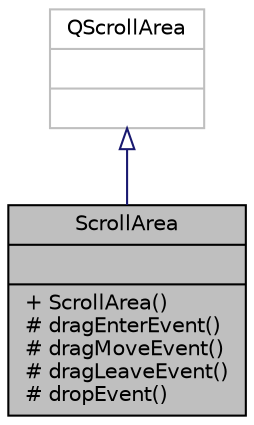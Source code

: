 digraph "ScrollArea"
{
  edge [fontname="Helvetica",fontsize="10",labelfontname="Helvetica",labelfontsize="10"];
  node [fontname="Helvetica",fontsize="10",shape=record];
  Node1 [label="{ScrollArea\n||+ ScrollArea()\l# dragEnterEvent()\l# dragMoveEvent()\l# dragLeaveEvent()\l# dropEvent()\l}",height=0.2,width=0.4,color="black", fillcolor="grey75", style="filled", fontcolor="black"];
  Node2 -> Node1 [dir="back",color="midnightblue",fontsize="10",style="solid",arrowtail="onormal",fontname="Helvetica"];
  Node2 [label="{QScrollArea\n||}",height=0.2,width=0.4,color="grey75", fillcolor="white", style="filled"];
}
